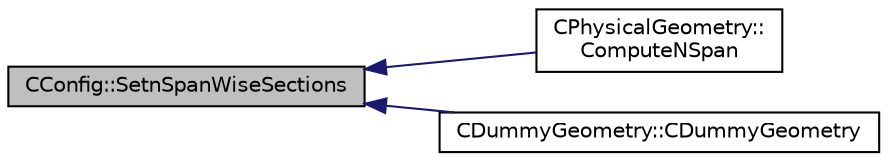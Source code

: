 digraph "CConfig::SetnSpanWiseSections"
{
  edge [fontname="Helvetica",fontsize="10",labelfontname="Helvetica",labelfontsize="10"];
  node [fontname="Helvetica",fontsize="10",shape=record];
  rankdir="LR";
  Node15166 [label="CConfig::SetnSpanWiseSections",height=0.2,width=0.4,color="black", fillcolor="grey75", style="filled", fontcolor="black"];
  Node15166 -> Node15167 [dir="back",color="midnightblue",fontsize="10",style="solid",fontname="Helvetica"];
  Node15167 [label="CPhysicalGeometry::\lComputeNSpan",height=0.2,width=0.4,color="black", fillcolor="white", style="filled",URL="$class_c_physical_geometry.html#a9aa84f4877184465391ad944264e2c12",tooltip="Set number of span wise level for turbomachinery computation. "];
  Node15166 -> Node15168 [dir="back",color="midnightblue",fontsize="10",style="solid",fontname="Helvetica"];
  Node15168 [label="CDummyGeometry::CDummyGeometry",height=0.2,width=0.4,color="black", fillcolor="white", style="filled",URL="$class_c_dummy_geometry.html#a4aa99e7c9145b9f4e3809a91f103606b",tooltip="Constructor of the class. "];
}
